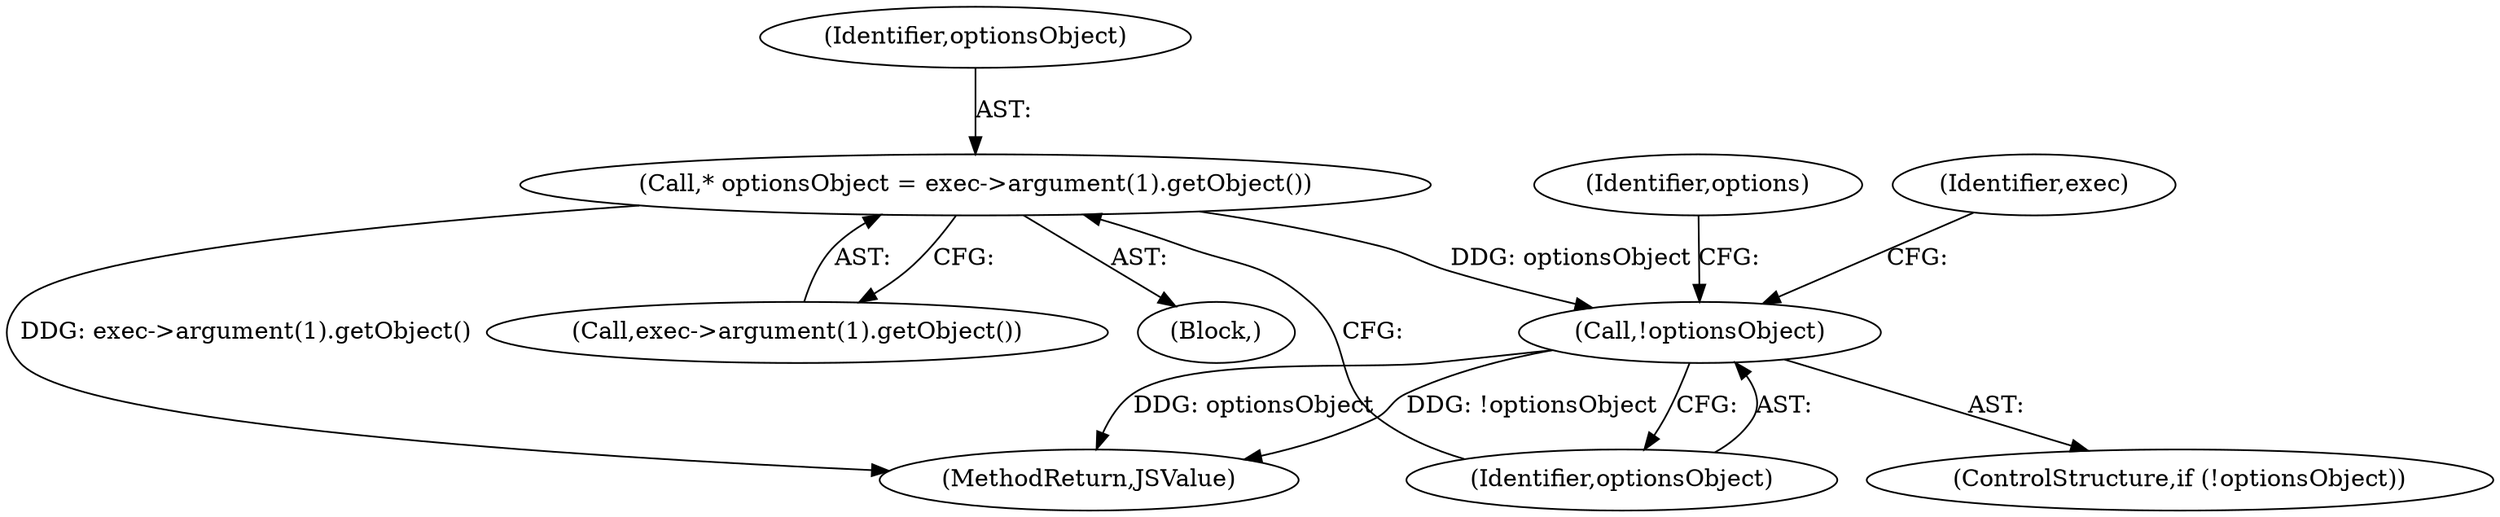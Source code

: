digraph "0_Chrome_b944f670bb7a8a919daac497a4ea0536c954c201_6@pointer" {
"1000124" [label="(Call,* optionsObject = exec->argument(1).getObject())"];
"1000128" [label="(Call,!optionsObject)"];
"1000124" [label="(Call,* optionsObject = exec->argument(1).getObject())"];
"1000129" [label="(Identifier,optionsObject)"];
"1000139" [label="(Identifier,options)"];
"1000206" [label="(MethodReturn,JSValue)"];
"1000126" [label="(Call,exec->argument(1).getObject())"];
"1000132" [label="(Identifier,exec)"];
"1000125" [label="(Identifier,optionsObject)"];
"1000127" [label="(ControlStructure,if (!optionsObject))"];
"1000128" [label="(Call,!optionsObject)"];
"1000102" [label="(Block,)"];
"1000124" -> "1000102"  [label="AST: "];
"1000124" -> "1000126"  [label="CFG: "];
"1000125" -> "1000124"  [label="AST: "];
"1000126" -> "1000124"  [label="AST: "];
"1000129" -> "1000124"  [label="CFG: "];
"1000124" -> "1000206"  [label="DDG: exec->argument(1).getObject()"];
"1000124" -> "1000128"  [label="DDG: optionsObject"];
"1000128" -> "1000127"  [label="AST: "];
"1000128" -> "1000129"  [label="CFG: "];
"1000129" -> "1000128"  [label="AST: "];
"1000132" -> "1000128"  [label="CFG: "];
"1000139" -> "1000128"  [label="CFG: "];
"1000128" -> "1000206"  [label="DDG: optionsObject"];
"1000128" -> "1000206"  [label="DDG: !optionsObject"];
}
